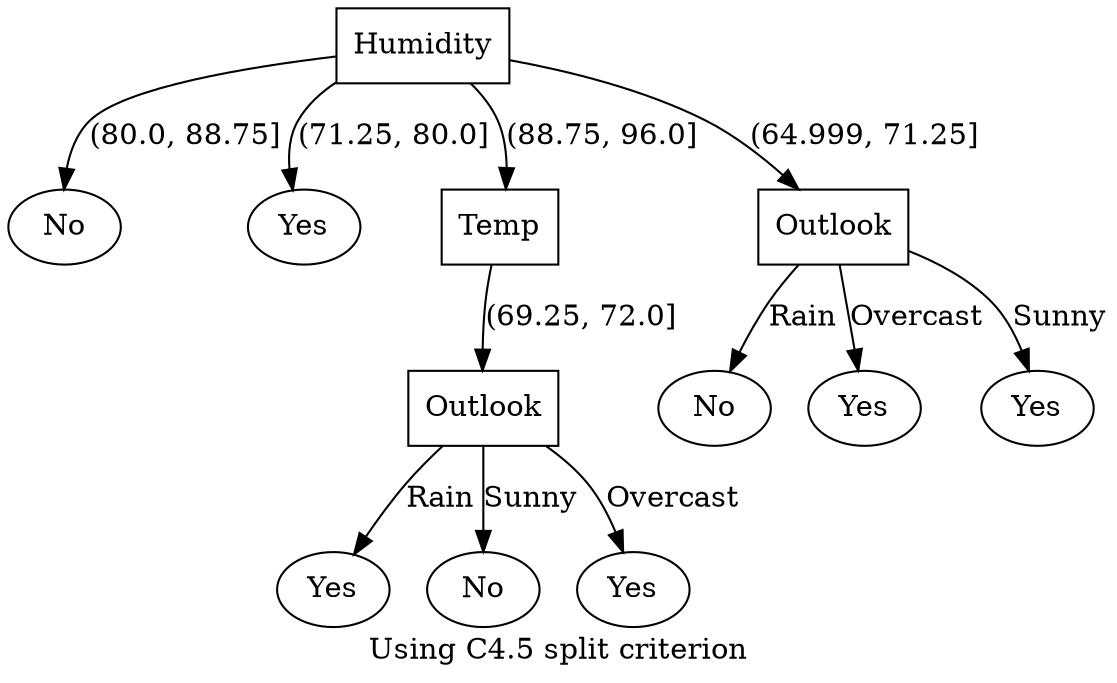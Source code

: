 // Graphic representation of the resulting decision tree
digraph {
	label="Using C4.5 split criterion"
	"6143cd9f-8625-4d42-8dd6-ef50b7435595" [label=Humidity shape=box]
	"d9bce354-666a-499c-ba72-813bf26ea9a4" [label=No shape=ellipse]
	"6143cd9f-8625-4d42-8dd6-ef50b7435595" -> "d9bce354-666a-499c-ba72-813bf26ea9a4" [label="(80.0, 88.75]"]
	"94072f52-b817-468b-afc7-d86ad46e7028" [label=Yes shape=ellipse]
	"6143cd9f-8625-4d42-8dd6-ef50b7435595" -> "94072f52-b817-468b-afc7-d86ad46e7028" [label="(71.25, 80.0]"]
	"0c1dd4bc-a509-4842-8820-551b044f42b2" [label=Temp shape=box]
	"6143cd9f-8625-4d42-8dd6-ef50b7435595" -> "0c1dd4bc-a509-4842-8820-551b044f42b2" [label="(88.75, 96.0]"]
	"345b4df2-cea2-4b4b-b7c3-fefa1bb157b4" [label=Outlook shape=box]
	"0c1dd4bc-a509-4842-8820-551b044f42b2" -> "345b4df2-cea2-4b4b-b7c3-fefa1bb157b4" [label="(69.25, 72.0]"]
	"a96f537b-c46c-4839-bbcf-c595dff4d757" [label=Yes shape=ellipse]
	"345b4df2-cea2-4b4b-b7c3-fefa1bb157b4" -> "a96f537b-c46c-4839-bbcf-c595dff4d757" [label=Rain]
	"96168325-967f-43da-ab68-b11590e86d93" [label=No shape=ellipse]
	"345b4df2-cea2-4b4b-b7c3-fefa1bb157b4" -> "96168325-967f-43da-ab68-b11590e86d93" [label=Sunny]
	"84a2a759-d562-4178-b1d6-9e9d1920dae7" [label=Yes shape=ellipse]
	"345b4df2-cea2-4b4b-b7c3-fefa1bb157b4" -> "84a2a759-d562-4178-b1d6-9e9d1920dae7" [label=Overcast]
	"08ad7f8a-7165-4558-9c94-1e4f79225e57" [label=Outlook shape=box]
	"6143cd9f-8625-4d42-8dd6-ef50b7435595" -> "08ad7f8a-7165-4558-9c94-1e4f79225e57" [label="(64.999, 71.25]"]
	"33cb80c4-e27d-4fa1-b695-0efd4c70c792" [label=No shape=ellipse]
	"08ad7f8a-7165-4558-9c94-1e4f79225e57" -> "33cb80c4-e27d-4fa1-b695-0efd4c70c792" [label=Rain]
	"87141c67-b410-4bc4-8426-20f211355640" [label=Yes shape=ellipse]
	"08ad7f8a-7165-4558-9c94-1e4f79225e57" -> "87141c67-b410-4bc4-8426-20f211355640" [label=Overcast]
	"a1f88794-3142-4e94-8abe-1f40b955818a" [label=Yes shape=ellipse]
	"08ad7f8a-7165-4558-9c94-1e4f79225e57" -> "a1f88794-3142-4e94-8abe-1f40b955818a" [label=Sunny]
}
